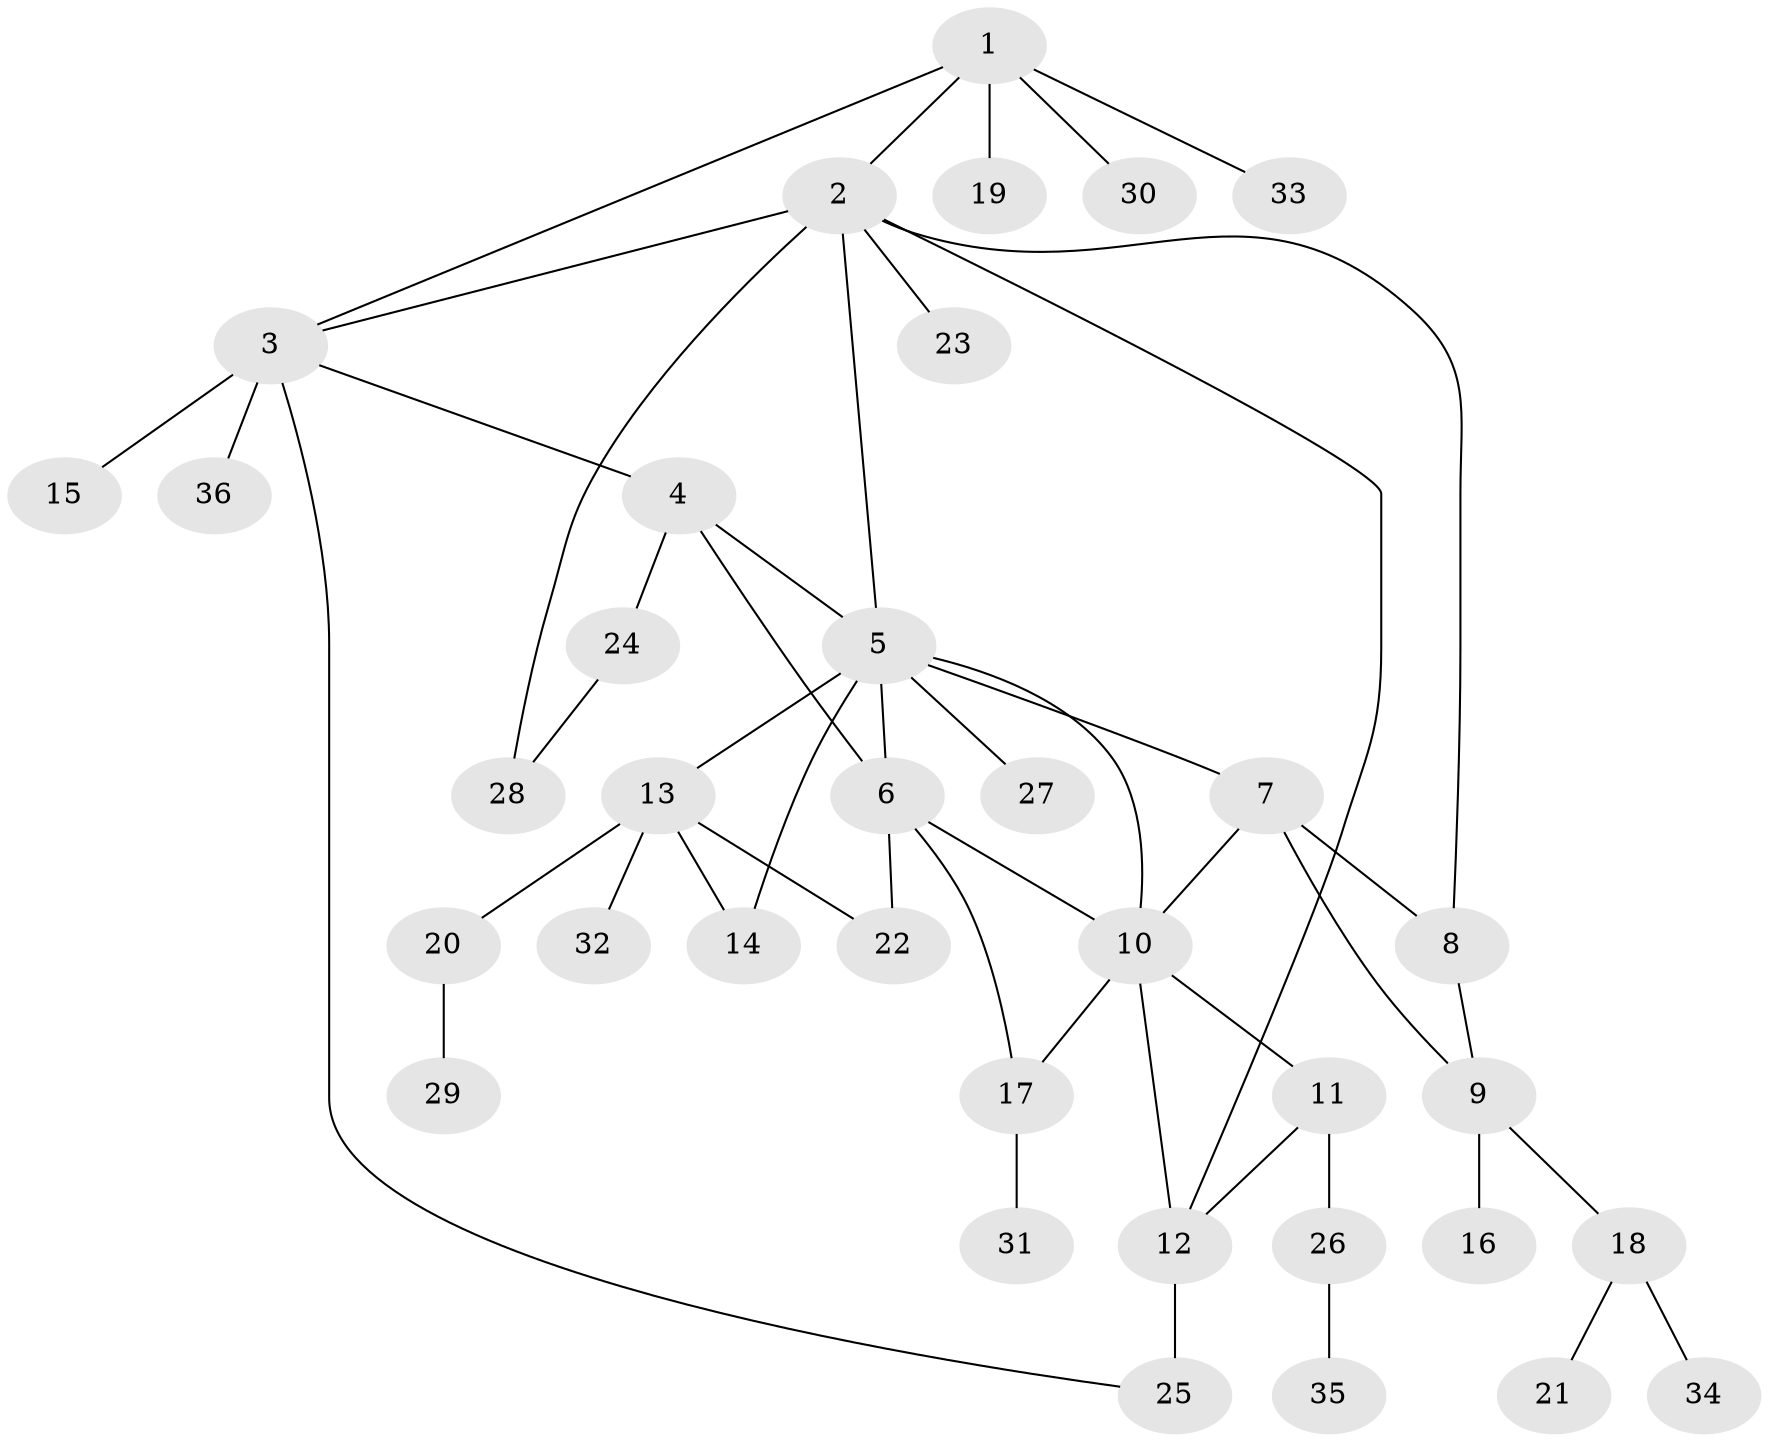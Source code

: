 // original degree distribution, {6: 0.05555555555555555, 8: 0.027777777777777776, 9: 0.013888888888888888, 5: 0.041666666666666664, 7: 0.027777777777777776, 4: 0.041666666666666664, 11: 0.013888888888888888, 2: 0.18055555555555555, 1: 0.5555555555555556, 3: 0.041666666666666664}
// Generated by graph-tools (version 1.1) at 2025/37/03/09/25 02:37:25]
// undirected, 36 vertices, 49 edges
graph export_dot {
graph [start="1"]
  node [color=gray90,style=filled];
  1;
  2;
  3;
  4;
  5;
  6;
  7;
  8;
  9;
  10;
  11;
  12;
  13;
  14;
  15;
  16;
  17;
  18;
  19;
  20;
  21;
  22;
  23;
  24;
  25;
  26;
  27;
  28;
  29;
  30;
  31;
  32;
  33;
  34;
  35;
  36;
  1 -- 2 [weight=1.0];
  1 -- 3 [weight=1.0];
  1 -- 19 [weight=1.0];
  1 -- 30 [weight=1.0];
  1 -- 33 [weight=1.0];
  2 -- 3 [weight=1.0];
  2 -- 5 [weight=1.0];
  2 -- 8 [weight=1.0];
  2 -- 12 [weight=1.0];
  2 -- 23 [weight=1.0];
  2 -- 28 [weight=1.0];
  3 -- 4 [weight=1.0];
  3 -- 15 [weight=3.0];
  3 -- 25 [weight=1.0];
  3 -- 36 [weight=1.0];
  4 -- 5 [weight=1.0];
  4 -- 6 [weight=1.0];
  4 -- 24 [weight=1.0];
  5 -- 6 [weight=1.0];
  5 -- 7 [weight=2.0];
  5 -- 10 [weight=1.0];
  5 -- 13 [weight=2.0];
  5 -- 14 [weight=1.0];
  5 -- 27 [weight=1.0];
  6 -- 10 [weight=2.0];
  6 -- 17 [weight=1.0];
  6 -- 22 [weight=1.0];
  7 -- 8 [weight=4.0];
  7 -- 9 [weight=1.0];
  7 -- 10 [weight=1.0];
  8 -- 9 [weight=1.0];
  9 -- 16 [weight=1.0];
  9 -- 18 [weight=1.0];
  10 -- 11 [weight=1.0];
  10 -- 12 [weight=1.0];
  10 -- 17 [weight=1.0];
  11 -- 12 [weight=1.0];
  11 -- 26 [weight=1.0];
  12 -- 25 [weight=3.0];
  13 -- 14 [weight=5.0];
  13 -- 20 [weight=1.0];
  13 -- 22 [weight=1.0];
  13 -- 32 [weight=1.0];
  17 -- 31 [weight=1.0];
  18 -- 21 [weight=1.0];
  18 -- 34 [weight=1.0];
  20 -- 29 [weight=1.0];
  24 -- 28 [weight=2.0];
  26 -- 35 [weight=1.0];
}
